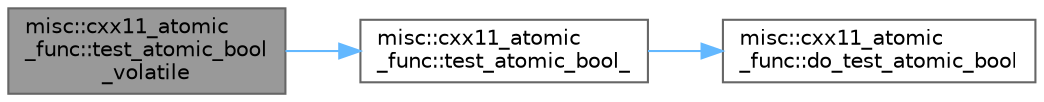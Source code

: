 digraph "misc::cxx11_atomic_func::test_atomic_bool_volatile"
{
 // LATEX_PDF_SIZE
  bgcolor="transparent";
  edge [fontname=Helvetica,fontsize=10,labelfontname=Helvetica,labelfontsize=10];
  node [fontname=Helvetica,fontsize=10,shape=box,height=0.2,width=0.4];
  rankdir="LR";
  Node1 [id="Node000001",label="misc::cxx11_atomic\l_func::test_atomic_bool\l_volatile",height=0.2,width=0.4,color="gray40", fillcolor="grey60", style="filled", fontcolor="black",tooltip=" "];
  Node1 -> Node2 [id="edge1_Node000001_Node000002",color="steelblue1",style="solid",tooltip=" "];
  Node2 [id="Node000002",label="misc::cxx11_atomic\l_func::test_atomic_bool_",height=0.2,width=0.4,color="grey40", fillcolor="white", style="filled",URL="$classmisc_1_1cxx11__atomic__func.html#a8ae2753d6d10b6007f13113e9173cb26",tooltip=" "];
  Node2 -> Node3 [id="edge2_Node000002_Node000003",color="steelblue1",style="solid",tooltip=" "];
  Node3 [id="Node000003",label="misc::cxx11_atomic\l_func::do_test_atomic_bool",height=0.2,width=0.4,color="grey40", fillcolor="white", style="filled",URL="$classmisc_1_1cxx11__atomic__func.html#a7083a18b05d9709fa4b51eab6ba41cb4",tooltip=" "];
}
